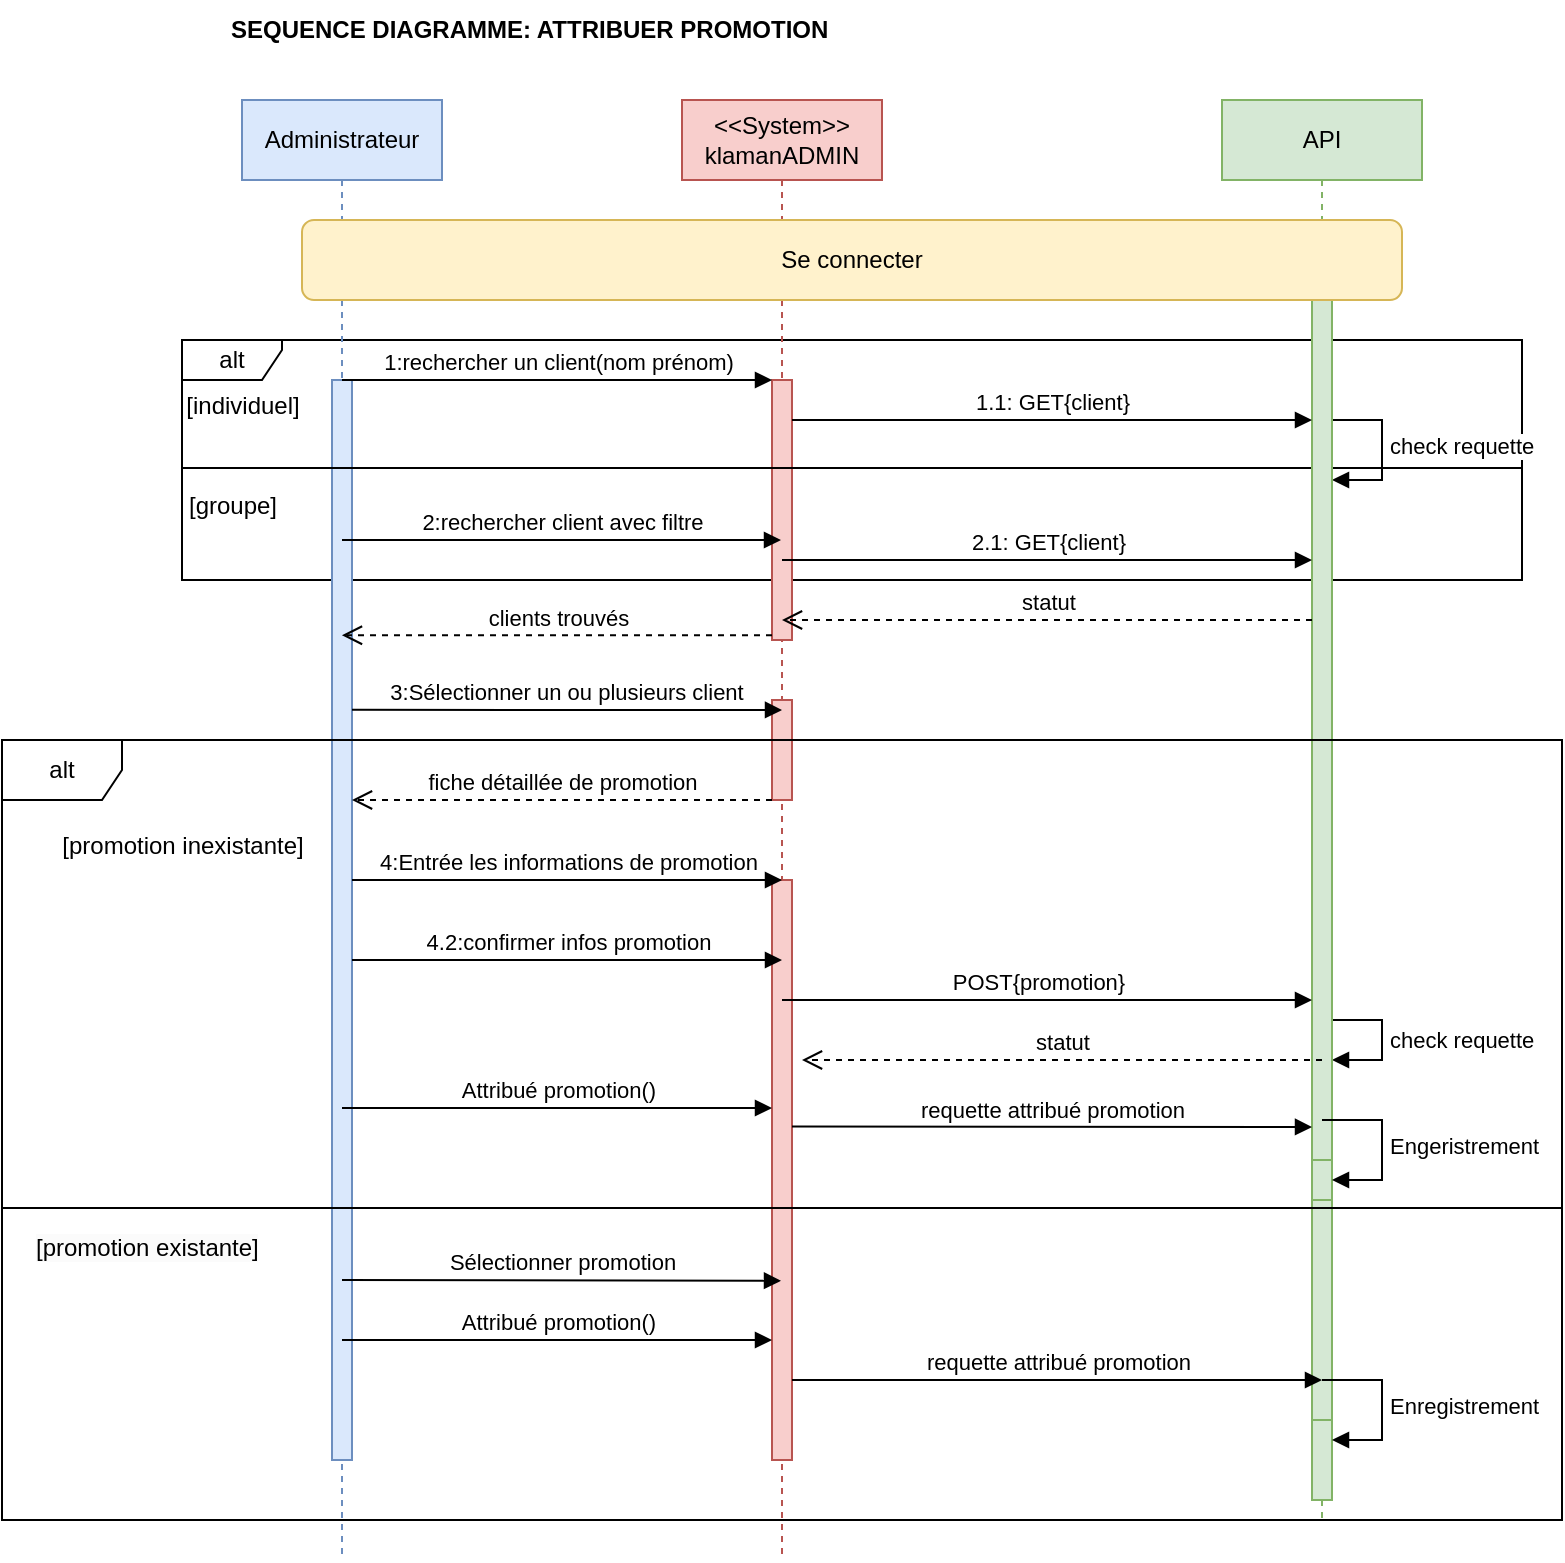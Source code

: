 <mxfile version="21.6.6" type="github" pages="5">
  <diagram name="Attribuer promotion" id="13e1069c-82ec-6db2-03f1-153e76fe0fe0">
    <mxGraphModel dx="1147" dy="658" grid="1" gridSize="10" guides="1" tooltips="1" connect="1" arrows="1" fold="1" page="1" pageScale="1" pageWidth="1100" pageHeight="850" background="none" math="0" shadow="0">
      <root>
        <mxCell id="0" />
        <mxCell id="1" parent="0" />
        <mxCell id="OJA_zdq1xbBgobEPMCIh-49" value="alt" style="shape=umlFrame;whiteSpace=wrap;html=1;pointerEvents=0;width=50;height=20;" parent="1" vertex="1">
          <mxGeometry x="230" y="200" width="670" height="120" as="geometry" />
        </mxCell>
        <mxCell id="OJA_zdq1xbBgobEPMCIh-2" value="Administrateur" style="shape=umlLifeline;perimeter=lifelinePerimeter;whiteSpace=wrap;html=1;container=1;dropTarget=0;collapsible=0;recursiveResize=0;outlineConnect=0;portConstraint=eastwest;newEdgeStyle={&quot;edgeStyle&quot;:&quot;elbowEdgeStyle&quot;,&quot;elbow&quot;:&quot;vertical&quot;,&quot;curved&quot;:0,&quot;rounded&quot;:0};fillColor=#dae8fc;strokeColor=#6c8ebf;" parent="1" vertex="1">
          <mxGeometry x="260" y="80" width="100" height="730" as="geometry" />
        </mxCell>
        <mxCell id="OJA_zdq1xbBgobEPMCIh-16" value="" style="html=1;points=[];perimeter=orthogonalPerimeter;outlineConnect=0;targetShapes=umlLifeline;portConstraint=eastwest;newEdgeStyle={&quot;edgeStyle&quot;:&quot;elbowEdgeStyle&quot;,&quot;elbow&quot;:&quot;vertical&quot;,&quot;curved&quot;:0,&quot;rounded&quot;:0};fillColor=#dae8fc;strokeColor=#6c8ebf;" parent="OJA_zdq1xbBgobEPMCIh-2" vertex="1">
          <mxGeometry x="45" y="140" width="10" height="540" as="geometry" />
        </mxCell>
        <mxCell id="OJA_zdq1xbBgobEPMCIh-3" value="&amp;lt;&amp;lt;System&amp;gt;&amp;gt;&lt;br&gt;klamanADMIN" style="shape=umlLifeline;perimeter=lifelinePerimeter;whiteSpace=wrap;html=1;container=1;dropTarget=0;collapsible=0;recursiveResize=0;outlineConnect=0;portConstraint=eastwest;newEdgeStyle={&quot;edgeStyle&quot;:&quot;elbowEdgeStyle&quot;,&quot;elbow&quot;:&quot;vertical&quot;,&quot;curved&quot;:0,&quot;rounded&quot;:0};fillColor=#f8cecc;strokeColor=#b85450;" parent="1" vertex="1">
          <mxGeometry x="480" y="80" width="100" height="730" as="geometry" />
        </mxCell>
        <mxCell id="OJA_zdq1xbBgobEPMCIh-19" value="" style="html=1;points=[];perimeter=orthogonalPerimeter;outlineConnect=0;targetShapes=umlLifeline;portConstraint=eastwest;newEdgeStyle={&quot;edgeStyle&quot;:&quot;elbowEdgeStyle&quot;,&quot;elbow&quot;:&quot;vertical&quot;,&quot;curved&quot;:0,&quot;rounded&quot;:0};fillColor=#f8cecc;strokeColor=#b85450;" parent="OJA_zdq1xbBgobEPMCIh-3" vertex="1">
          <mxGeometry x="45" y="140" width="10" height="130" as="geometry" />
        </mxCell>
        <mxCell id="OJA_zdq1xbBgobEPMCIh-24" value="" style="html=1;points=[];perimeter=orthogonalPerimeter;outlineConnect=0;targetShapes=umlLifeline;portConstraint=eastwest;newEdgeStyle={&quot;edgeStyle&quot;:&quot;elbowEdgeStyle&quot;,&quot;elbow&quot;:&quot;vertical&quot;,&quot;curved&quot;:0,&quot;rounded&quot;:0};fillColor=#f8cecc;strokeColor=#b85450;" parent="OJA_zdq1xbBgobEPMCIh-3" vertex="1">
          <mxGeometry x="45" y="300" width="10" height="50" as="geometry" />
        </mxCell>
        <mxCell id="OJA_zdq1xbBgobEPMCIh-44" value="" style="html=1;points=[];perimeter=orthogonalPerimeter;outlineConnect=0;targetShapes=umlLifeline;portConstraint=eastwest;newEdgeStyle={&quot;edgeStyle&quot;:&quot;elbowEdgeStyle&quot;,&quot;elbow&quot;:&quot;vertical&quot;,&quot;curved&quot;:0,&quot;rounded&quot;:0};fillColor=#f8cecc;strokeColor=#b85450;" parent="OJA_zdq1xbBgobEPMCIh-3" vertex="1">
          <mxGeometry x="45" y="390" width="10" height="290" as="geometry" />
        </mxCell>
        <mxCell id="OJA_zdq1xbBgobEPMCIh-21" value="clients trouvés" style="html=1;verticalAlign=bottom;endArrow=open;dashed=1;endSize=8;edgeStyle=elbowEdgeStyle;elbow=vertical;curved=0;rounded=0;" parent="1" edge="1">
          <mxGeometry relative="1" as="geometry">
            <mxPoint x="309.974" y="347.62" as="targetPoint" />
            <mxPoint x="525" y="347.62" as="sourcePoint" />
            <Array as="points">
              <mxPoint x="440.03" y="347.62" />
            </Array>
          </mxGeometry>
        </mxCell>
        <mxCell id="OJA_zdq1xbBgobEPMCIh-20" value="1:rechercher un client(nom prénom)" style="html=1;verticalAlign=bottom;endArrow=block;edgeStyle=elbowEdgeStyle;elbow=vertical;curved=0;rounded=0;" parent="1" source="OJA_zdq1xbBgobEPMCIh-2" target="OJA_zdq1xbBgobEPMCIh-19" edge="1">
          <mxGeometry relative="1" as="geometry">
            <mxPoint x="310" y="240.0" as="sourcePoint" />
            <mxPoint x="525" y="240.0" as="targetPoint" />
            <Array as="points">
              <mxPoint x="400" y="220" />
            </Array>
            <mxPoint as="offset" />
          </mxGeometry>
        </mxCell>
        <mxCell id="OJA_zdq1xbBgobEPMCIh-25" value="3:Sélectionner un ou plusieurs client" style="html=1;verticalAlign=bottom;endArrow=block;edgeStyle=elbowEdgeStyle;elbow=vertical;curved=0;rounded=0;" parent="1" edge="1">
          <mxGeometry relative="1" as="geometry">
            <mxPoint x="315" y="384.923" as="sourcePoint" />
            <mxPoint x="530" y="384.998" as="targetPoint" />
          </mxGeometry>
        </mxCell>
        <mxCell id="OJA_zdq1xbBgobEPMCIh-26" value="fiche détaillée de promotion" style="html=1;verticalAlign=bottom;endArrow=open;dashed=1;endSize=8;edgeStyle=elbowEdgeStyle;elbow=vertical;curved=0;rounded=0;" parent="1" target="OJA_zdq1xbBgobEPMCIh-16" edge="1">
          <mxGeometry relative="1" as="geometry">
            <mxPoint x="320" y="430.0" as="targetPoint" />
            <mxPoint x="525" y="430.0" as="sourcePoint" />
            <Array as="points">
              <mxPoint x="475" y="430" />
            </Array>
          </mxGeometry>
        </mxCell>
        <mxCell id="OJA_zdq1xbBgobEPMCIh-29" value="4:Entrée les informations de promotion" style="html=1;verticalAlign=bottom;endArrow=block;edgeStyle=elbowEdgeStyle;elbow=vertical;curved=0;rounded=0;" parent="1" source="OJA_zdq1xbBgobEPMCIh-16" edge="1">
          <mxGeometry relative="1" as="geometry">
            <mxPoint x="320" y="470.0" as="sourcePoint" />
            <mxPoint x="530" y="470.308" as="targetPoint" />
            <Array as="points">
              <mxPoint x="325" y="470" />
            </Array>
          </mxGeometry>
        </mxCell>
        <mxCell id="OJA_zdq1xbBgobEPMCIh-50" value="" style="line;strokeWidth=1;fillColor=none;align=left;verticalAlign=middle;spacingTop=-1;spacingLeft=3;spacingRight=3;rotatable=0;labelPosition=right;points=[];portConstraint=eastwest;strokeColor=inherit;" parent="1" vertex="1">
          <mxGeometry x="230" y="260" width="670" height="8" as="geometry" />
        </mxCell>
        <mxCell id="OJA_zdq1xbBgobEPMCIh-52" value="2:rechercher client avec filtre" style="html=1;verticalAlign=bottom;endArrow=block;edgeStyle=elbowEdgeStyle;elbow=vertical;curved=0;rounded=0;" parent="1" target="OJA_zdq1xbBgobEPMCIh-3" edge="1">
          <mxGeometry x="0.002" width="80" relative="1" as="geometry">
            <mxPoint x="310" y="300" as="sourcePoint" />
            <mxPoint x="390" y="300" as="targetPoint" />
            <mxPoint as="offset" />
          </mxGeometry>
        </mxCell>
        <mxCell id="OJA_zdq1xbBgobEPMCIh-55" value="[individuel]" style="text;html=1;align=center;verticalAlign=middle;resizable=0;points=[];autosize=1;strokeColor=none;fillColor=none;" parent="1" vertex="1">
          <mxGeometry x="220" y="218" width="80" height="30" as="geometry" />
        </mxCell>
        <mxCell id="OJA_zdq1xbBgobEPMCIh-56" value="[groupe]" style="text;html=1;align=center;verticalAlign=middle;resizable=0;points=[];autosize=1;strokeColor=none;fillColor=none;" parent="1" vertex="1">
          <mxGeometry x="220" y="268" width="70" height="30" as="geometry" />
        </mxCell>
        <mxCell id="OJA_zdq1xbBgobEPMCIh-60" value="4.2:confirmer infos promotion" style="html=1;verticalAlign=bottom;endArrow=block;edgeStyle=elbowEdgeStyle;elbow=vertical;curved=0;rounded=0;" parent="1" edge="1">
          <mxGeometry width="80" relative="1" as="geometry">
            <mxPoint x="315" y="510" as="sourcePoint" />
            <mxPoint x="530" y="510" as="targetPoint" />
          </mxGeometry>
        </mxCell>
        <mxCell id="OJA_zdq1xbBgobEPMCIh-65" value="&lt;b&gt;SEQUENCE DIAGRAMME: ATTRIBUER PROMOTION&amp;nbsp;&lt;/b&gt;" style="text;html=1;align=center;verticalAlign=middle;resizable=0;points=[];autosize=1;strokeColor=none;fillColor=none;" parent="1" vertex="1">
          <mxGeometry x="240" y="30" width="330" height="30" as="geometry" />
        </mxCell>
        <mxCell id="OJA_zdq1xbBgobEPMCIh-67" value="API" style="shape=umlLifeline;perimeter=lifelinePerimeter;whiteSpace=wrap;html=1;container=1;dropTarget=0;collapsible=0;recursiveResize=0;outlineConnect=0;portConstraint=eastwest;newEdgeStyle={&quot;edgeStyle&quot;:&quot;elbowEdgeStyle&quot;,&quot;elbow&quot;:&quot;vertical&quot;,&quot;curved&quot;:0,&quot;rounded&quot;:0};fillColor=#d5e8d4;strokeColor=#82b366;" parent="1" vertex="1">
          <mxGeometry x="750" y="80" width="100" height="710" as="geometry" />
        </mxCell>
        <mxCell id="OJA_zdq1xbBgobEPMCIh-69" value="" style="html=1;points=[];perimeter=orthogonalPerimeter;outlineConnect=0;targetShapes=umlLifeline;portConstraint=eastwest;newEdgeStyle={&quot;edgeStyle&quot;:&quot;elbowEdgeStyle&quot;,&quot;elbow&quot;:&quot;vertical&quot;,&quot;curved&quot;:0,&quot;rounded&quot;:0};" parent="OJA_zdq1xbBgobEPMCIh-67" vertex="1">
          <mxGeometry x="45" y="500" width="10" as="geometry" />
        </mxCell>
        <mxCell id="OJA_zdq1xbBgobEPMCIh-71" value="check requette" style="html=1;align=left;spacingLeft=2;endArrow=block;rounded=0;edgeStyle=orthogonalEdgeStyle;curved=0;rounded=0;" parent="OJA_zdq1xbBgobEPMCIh-67" target="OJA_zdq1xbBgobEPMCIh-82" edge="1" source="OJA_zdq1xbBgobEPMCIh-82">
          <mxGeometry relative="1" as="geometry">
            <mxPoint x="50" y="510" as="sourcePoint" />
            <Array as="points">
              <mxPoint x="80" y="460" />
              <mxPoint x="80" y="480" />
            </Array>
          </mxGeometry>
        </mxCell>
        <mxCell id="OJA_zdq1xbBgobEPMCIh-75" value="" style="html=1;points=[];perimeter=orthogonalPerimeter;outlineConnect=0;targetShapes=umlLifeline;portConstraint=eastwest;newEdgeStyle={&quot;edgeStyle&quot;:&quot;elbowEdgeStyle&quot;,&quot;elbow&quot;:&quot;vertical&quot;,&quot;curved&quot;:0,&quot;rounded&quot;:0};" parent="OJA_zdq1xbBgobEPMCIh-67" vertex="1">
          <mxGeometry x="45" y="80" width="10" height="100" as="geometry" />
        </mxCell>
        <mxCell id="OJA_zdq1xbBgobEPMCIh-77" value="" style="html=1;points=[];perimeter=orthogonalPerimeter;outlineConnect=0;targetShapes=umlLifeline;portConstraint=eastwest;newEdgeStyle={&quot;edgeStyle&quot;:&quot;elbowEdgeStyle&quot;,&quot;elbow&quot;:&quot;vertical&quot;,&quot;curved&quot;:0,&quot;rounded&quot;:0};" parent="OJA_zdq1xbBgobEPMCIh-67" vertex="1">
          <mxGeometry x="45" y="180" width="10" height="90" as="geometry" />
        </mxCell>
        <mxCell id="OJA_zdq1xbBgobEPMCIh-78" value="check requette" style="html=1;align=left;spacingLeft=2;endArrow=block;rounded=0;edgeStyle=orthogonalEdgeStyle;curved=0;rounded=0;" parent="OJA_zdq1xbBgobEPMCIh-67" target="OJA_zdq1xbBgobEPMCIh-77" edge="1">
          <mxGeometry relative="1" as="geometry">
            <mxPoint x="50" y="160" as="sourcePoint" />
            <Array as="points">
              <mxPoint x="80" y="190" />
            </Array>
          </mxGeometry>
        </mxCell>
        <mxCell id="OJA_zdq1xbBgobEPMCIh-82" value="" style="html=1;points=[];perimeter=orthogonalPerimeter;outlineConnect=0;targetShapes=umlLifeline;portConstraint=eastwest;newEdgeStyle={&quot;edgeStyle&quot;:&quot;elbowEdgeStyle&quot;,&quot;elbow&quot;:&quot;vertical&quot;,&quot;curved&quot;:0,&quot;rounded&quot;:0};fillColor=#d5e8d4;strokeColor=#82b366;" parent="OJA_zdq1xbBgobEPMCIh-67" vertex="1">
          <mxGeometry x="45" y="80.11" width="10" height="589.89" as="geometry" />
        </mxCell>
        <mxCell id="FqzR9ET5piVgb5JAmNsA-24" value="" style="html=1;points=[];perimeter=orthogonalPerimeter;outlineConnect=0;targetShapes=umlLifeline;portConstraint=eastwest;newEdgeStyle={&quot;edgeStyle&quot;:&quot;elbowEdgeStyle&quot;,&quot;elbow&quot;:&quot;vertical&quot;,&quot;curved&quot;:0,&quot;rounded&quot;:0};fillColor=#d5e8d4;strokeColor=#82b366;" vertex="1" parent="OJA_zdq1xbBgobEPMCIh-67">
          <mxGeometry x="45" y="530" width="10" height="20" as="geometry" />
        </mxCell>
        <mxCell id="FqzR9ET5piVgb5JAmNsA-25" value="Engeristrement" style="html=1;align=left;spacingLeft=2;endArrow=block;rounded=0;edgeStyle=orthogonalEdgeStyle;curved=0;rounded=0;" edge="1" target="FqzR9ET5piVgb5JAmNsA-24" parent="OJA_zdq1xbBgobEPMCIh-67">
          <mxGeometry relative="1" as="geometry">
            <mxPoint x="50" y="510" as="sourcePoint" />
            <Array as="points">
              <mxPoint x="80" y="540" />
            </Array>
          </mxGeometry>
        </mxCell>
        <mxCell id="FqzR9ET5piVgb5JAmNsA-27" value="" style="html=1;points=[];perimeter=orthogonalPerimeter;outlineConnect=0;targetShapes=umlLifeline;portConstraint=eastwest;newEdgeStyle={&quot;edgeStyle&quot;:&quot;elbowEdgeStyle&quot;,&quot;elbow&quot;:&quot;vertical&quot;,&quot;curved&quot;:0,&quot;rounded&quot;:0};fillColor=#d5e8d4;strokeColor=#82b366;" vertex="1" parent="OJA_zdq1xbBgobEPMCIh-67">
          <mxGeometry x="45" y="660" width="10" height="40" as="geometry" />
        </mxCell>
        <mxCell id="FqzR9ET5piVgb5JAmNsA-28" value="Enregistrement" style="html=1;align=left;spacingLeft=2;endArrow=block;rounded=0;edgeStyle=orthogonalEdgeStyle;curved=0;rounded=0;" edge="1" target="FqzR9ET5piVgb5JAmNsA-27" parent="OJA_zdq1xbBgobEPMCIh-67">
          <mxGeometry relative="1" as="geometry">
            <mxPoint x="50" y="640" as="sourcePoint" />
            <Array as="points">
              <mxPoint x="80" y="670" />
            </Array>
          </mxGeometry>
        </mxCell>
        <mxCell id="OJA_zdq1xbBgobEPMCIh-68" value="POST{promotion}" style="html=1;verticalAlign=bottom;endArrow=block;edgeStyle=elbowEdgeStyle;elbow=vertical;curved=0;rounded=0;" parent="1" edge="1">
          <mxGeometry width="80" relative="1" as="geometry">
            <mxPoint x="540" y="530" as="sourcePoint" />
            <mxPoint x="795" y="530" as="targetPoint" />
            <Array as="points">
              <mxPoint x="530" y="530" />
            </Array>
          </mxGeometry>
        </mxCell>
        <mxCell id="OJA_zdq1xbBgobEPMCIh-72" value="statut" style="html=1;verticalAlign=bottom;endArrow=open;dashed=1;endSize=8;edgeStyle=elbowEdgeStyle;elbow=vertical;curved=0;rounded=0;" parent="1" edge="1">
          <mxGeometry relative="1" as="geometry">
            <mxPoint x="800" y="560" as="sourcePoint" />
            <mxPoint x="540" y="560" as="targetPoint" />
          </mxGeometry>
        </mxCell>
        <mxCell id="OJA_zdq1xbBgobEPMCIh-76" value="1.1: GET{client}" style="html=1;verticalAlign=bottom;endArrow=block;edgeStyle=elbowEdgeStyle;elbow=vertical;curved=0;rounded=0;" parent="1" source="OJA_zdq1xbBgobEPMCIh-19" target="OJA_zdq1xbBgobEPMCIh-75" edge="1">
          <mxGeometry width="80" relative="1" as="geometry">
            <mxPoint x="600" y="240" as="sourcePoint" />
            <mxPoint x="680" y="240" as="targetPoint" />
          </mxGeometry>
        </mxCell>
        <mxCell id="OJA_zdq1xbBgobEPMCIh-79" value="2.1: GET{client}" style="html=1;verticalAlign=bottom;endArrow=block;edgeStyle=elbowEdgeStyle;elbow=vertical;curved=0;rounded=0;" parent="1" target="OJA_zdq1xbBgobEPMCIh-77" edge="1">
          <mxGeometry width="80" relative="1" as="geometry">
            <mxPoint x="530" y="310" as="sourcePoint" />
            <mxPoint x="790" y="310" as="targetPoint" />
          </mxGeometry>
        </mxCell>
        <mxCell id="OJA_zdq1xbBgobEPMCIh-80" value="statut" style="html=1;verticalAlign=bottom;endArrow=open;dashed=1;endSize=8;edgeStyle=elbowEdgeStyle;elbow=vertical;curved=0;rounded=0;" parent="1" source="OJA_zdq1xbBgobEPMCIh-77" edge="1">
          <mxGeometry relative="1" as="geometry">
            <mxPoint x="790" y="340" as="sourcePoint" />
            <mxPoint x="530" y="340" as="targetPoint" />
          </mxGeometry>
        </mxCell>
        <mxCell id="OJA_zdq1xbBgobEPMCIh-1" value="Se connecter" style="rounded=1;dashed=0;whiteSpace=wrap;html=1;fillColor=#fff2cc;strokeColor=#d6b656;" parent="1" vertex="1">
          <mxGeometry x="290" y="140" width="550" height="40" as="geometry" />
        </mxCell>
        <mxCell id="88zEexKuWBUcQDUhdU1i-1" value="alt" style="shape=umlFrame;whiteSpace=wrap;html=1;pointerEvents=0;" parent="1" vertex="1">
          <mxGeometry x="140" y="400" width="780" height="390" as="geometry" />
        </mxCell>
        <mxCell id="88zEexKuWBUcQDUhdU1i-3" value="[promotion inexistante]" style="text;html=1;align=center;verticalAlign=middle;resizable=0;points=[];autosize=1;strokeColor=none;fillColor=none;" parent="1" vertex="1">
          <mxGeometry x="160" y="438" width="140" height="30" as="geometry" />
        </mxCell>
        <mxCell id="88zEexKuWBUcQDUhdU1i-4" value="" style="line;strokeWidth=1;fillColor=none;align=left;verticalAlign=middle;spacingTop=-1;spacingLeft=3;spacingRight=3;rotatable=0;labelPosition=right;points=[];portConstraint=eastwest;strokeColor=inherit;" parent="1" vertex="1">
          <mxGeometry x="140" y="630" width="780" height="8" as="geometry" />
        </mxCell>
        <mxCell id="88zEexKuWBUcQDUhdU1i-5" value="&lt;span style=&quot;color: rgb(0, 0, 0); font-family: Helvetica; font-size: 12px; font-style: normal; font-variant-ligatures: normal; font-variant-caps: normal; font-weight: 400; letter-spacing: normal; orphans: 2; text-align: center; text-indent: 0px; text-transform: none; widows: 2; word-spacing: 0px; -webkit-text-stroke-width: 0px; background-color: rgb(251, 251, 251); text-decoration-thickness: initial; text-decoration-style: initial; text-decoration-color: initial; float: none; display: inline !important;&quot;&gt;[promotion existante]&lt;/span&gt;" style="text;whiteSpace=wrap;html=1;" parent="1" vertex="1">
          <mxGeometry x="155" y="640" width="150" height="40" as="geometry" />
        </mxCell>
        <mxCell id="88zEexKuWBUcQDUhdU1i-6" value="Sélectionner promotion" style="html=1;verticalAlign=bottom;endArrow=block;edgeStyle=elbowEdgeStyle;elbow=vertical;curved=0;rounded=0;exitX=1;exitY=0.75;exitDx=0;exitDy=0;" parent="1" edge="1">
          <mxGeometry width="80" relative="1" as="geometry">
            <mxPoint x="310" y="670" as="sourcePoint" />
            <mxPoint x="529.5" y="670.38" as="targetPoint" />
            <Array as="points">
              <mxPoint x="500" y="670.38" />
              <mxPoint x="250" y="680.38" />
            </Array>
          </mxGeometry>
        </mxCell>
        <mxCell id="FqzR9ET5piVgb5JAmNsA-1" value="Attribué promotion()" style="html=1;verticalAlign=bottom;endArrow=block;edgeStyle=elbowEdgeStyle;elbow=vertical;curved=0;rounded=0;" edge="1" parent="1">
          <mxGeometry x="0.005" width="80" relative="1" as="geometry">
            <mxPoint x="310" y="584" as="sourcePoint" />
            <mxPoint x="525" y="584" as="targetPoint" />
            <mxPoint as="offset" />
          </mxGeometry>
        </mxCell>
        <mxCell id="FqzR9ET5piVgb5JAmNsA-2" value="Attribué promotion()" style="html=1;verticalAlign=bottom;endArrow=block;edgeStyle=elbowEdgeStyle;elbow=vertical;curved=0;rounded=0;" edge="1" parent="1">
          <mxGeometry x="0.005" width="80" relative="1" as="geometry">
            <mxPoint x="310" y="700" as="sourcePoint" />
            <mxPoint x="525" y="700" as="targetPoint" />
            <mxPoint as="offset" />
          </mxGeometry>
        </mxCell>
        <mxCell id="FqzR9ET5piVgb5JAmNsA-23" value="requette attribué promotion" style="html=1;verticalAlign=bottom;endArrow=block;edgeStyle=elbowEdgeStyle;elbow=vertical;curved=0;rounded=0;" edge="1" parent="1">
          <mxGeometry width="80" relative="1" as="geometry">
            <mxPoint x="535" y="593.273" as="sourcePoint" />
            <mxPoint x="795" y="593.273" as="targetPoint" />
          </mxGeometry>
        </mxCell>
        <mxCell id="FqzR9ET5piVgb5JAmNsA-26" value="requette attribué promotion" style="html=1;verticalAlign=bottom;endArrow=block;edgeStyle=elbowEdgeStyle;elbow=vertical;curved=0;rounded=0;" edge="1" parent="1" source="OJA_zdq1xbBgobEPMCIh-44">
          <mxGeometry width="80" relative="1" as="geometry">
            <mxPoint x="540" y="720.003" as="sourcePoint" />
            <mxPoint x="800" y="720.003" as="targetPoint" />
          </mxGeometry>
        </mxCell>
      </root>
    </mxGraphModel>
  </diagram>
  <diagram id="DozRG_WAqJ0yDmVEw0vF" name="Se connecter">
    <mxGraphModel dx="2739" dy="2265" grid="1" gridSize="10" guides="1" tooltips="1" connect="1" arrows="1" fold="1" page="1" pageScale="1" pageWidth="827" pageHeight="1169" math="0" shadow="0">
      <root>
        <mxCell id="0" />
        <mxCell id="1" parent="0" />
        <mxCell id="T7rpiNIgTqlzOvZvXQrH-23" value="&lt;b style=&quot;border-color: var(--border-color); color: rgb(0, 0, 0);&quot;&gt;SEQUENCE DIAGRAMME: SE CONNECTER&amp;nbsp;&lt;/b&gt;" style="text;html=1;align=center;verticalAlign=middle;resizable=0;points=[];autosize=1;strokeColor=none;fillColor=none;fontColor=#FFFFFF;" vertex="1" parent="1">
          <mxGeometry x="-350" y="-860" width="280" height="30" as="geometry" />
        </mxCell>
        <mxCell id="T7rpiNIgTqlzOvZvXQrH-24" value="Administrateur" style="shape=umlLifeline;perimeter=lifelinePerimeter;whiteSpace=wrap;html=1;container=1;dropTarget=0;collapsible=0;recursiveResize=0;outlineConnect=0;portConstraint=eastwest;newEdgeStyle={&quot;edgeStyle&quot;:&quot;elbowEdgeStyle&quot;,&quot;elbow&quot;:&quot;vertical&quot;,&quot;curved&quot;:0,&quot;rounded&quot;:0};fillColor=#dae8fc;strokeColor=#6c8ebf;" vertex="1" parent="1">
          <mxGeometry x="-340" y="-830" width="100" height="370" as="geometry" />
        </mxCell>
        <mxCell id="T7rpiNIgTqlzOvZvXQrH-25" value="" style="html=1;points=[];perimeter=orthogonalPerimeter;outlineConnect=0;targetShapes=umlLifeline;portConstraint=eastwest;newEdgeStyle={&quot;edgeStyle&quot;:&quot;elbowEdgeStyle&quot;,&quot;elbow&quot;:&quot;vertical&quot;,&quot;curved&quot;:0,&quot;rounded&quot;:0};fillColor=#dae8fc;strokeColor=#6c8ebf;" vertex="1" parent="T7rpiNIgTqlzOvZvXQrH-24">
          <mxGeometry x="45" y="80" width="10" height="90" as="geometry" />
        </mxCell>
        <mxCell id="T7rpiNIgTqlzOvZvXQrH-26" value="&amp;lt;&amp;lt;System&amp;gt;&amp;gt;&lt;br style=&quot;border-color: var(--border-color);&quot;&gt;PageConnexion" style="shape=umlLifeline;perimeter=lifelinePerimeter;whiteSpace=wrap;html=1;container=1;dropTarget=0;collapsible=0;recursiveResize=0;outlineConnect=0;portConstraint=eastwest;newEdgeStyle={&quot;edgeStyle&quot;:&quot;elbowEdgeStyle&quot;,&quot;elbow&quot;:&quot;vertical&quot;,&quot;curved&quot;:0,&quot;rounded&quot;:0};fillColor=#f8cecc;strokeColor=#b85450;" vertex="1" parent="1">
          <mxGeometry x="-75" y="-830" width="100" height="520" as="geometry" />
        </mxCell>
        <mxCell id="T7rpiNIgTqlzOvZvXQrH-27" value="" style="html=1;points=[];perimeter=orthogonalPerimeter;outlineConnect=0;targetShapes=umlLifeline;portConstraint=eastwest;newEdgeStyle={&quot;edgeStyle&quot;:&quot;elbowEdgeStyle&quot;,&quot;elbow&quot;:&quot;vertical&quot;,&quot;curved&quot;:0,&quot;rounded&quot;:0};fillColor=#f8cecc;strokeColor=#b85450;" vertex="1" parent="T7rpiNIgTqlzOvZvXQrH-26">
          <mxGeometry x="45" y="80" width="10" height="340" as="geometry" />
        </mxCell>
        <mxCell id="T7rpiNIgTqlzOvZvXQrH-28" value="" style="html=1;points=[];perimeter=orthogonalPerimeter;outlineConnect=0;targetShapes=umlLifeline;portConstraint=eastwest;newEdgeStyle={&quot;edgeStyle&quot;:&quot;elbowEdgeStyle&quot;,&quot;elbow&quot;:&quot;vertical&quot;,&quot;curved&quot;:0,&quot;rounded&quot;:0};fillColor=#f8cecc;strokeColor=#b85450;" vertex="1" parent="T7rpiNIgTqlzOvZvXQrH-26">
          <mxGeometry x="45" y="100" width="10" height="60" as="geometry" />
        </mxCell>
        <mxCell id="T7rpiNIgTqlzOvZvXQrH-29" value="check information" style="html=1;align=left;spacingLeft=2;endArrow=block;rounded=0;edgeStyle=orthogonalEdgeStyle;curved=0;rounded=0;" edge="1" parent="T7rpiNIgTqlzOvZvXQrH-26" target="T7rpiNIgTqlzOvZvXQrH-28">
          <mxGeometry relative="1" as="geometry">
            <mxPoint x="50" y="80" as="sourcePoint" />
            <Array as="points">
              <mxPoint x="80" y="110" />
            </Array>
          </mxGeometry>
        </mxCell>
        <mxCell id="T7rpiNIgTqlzOvZvXQrH-30" value="" style="html=1;points=[];perimeter=orthogonalPerimeter;outlineConnect=0;targetShapes=umlLifeline;portConstraint=eastwest;newEdgeStyle={&quot;edgeStyle&quot;:&quot;elbowEdgeStyle&quot;,&quot;elbow&quot;:&quot;vertical&quot;,&quot;curved&quot;:0,&quot;rounded&quot;:0};fillColor=#f8cecc;strokeColor=#b85450;" vertex="1" parent="T7rpiNIgTqlzOvZvXQrH-26">
          <mxGeometry x="45" y="250" width="10" height="40" as="geometry" />
        </mxCell>
        <mxCell id="T7rpiNIgTqlzOvZvXQrH-31" value="check statut" style="html=1;align=left;spacingLeft=2;endArrow=block;rounded=0;edgeStyle=orthogonalEdgeStyle;curved=0;rounded=0;" edge="1" parent="T7rpiNIgTqlzOvZvXQrH-26" target="T7rpiNIgTqlzOvZvXQrH-30">
          <mxGeometry relative="1" as="geometry">
            <mxPoint x="55" y="250" as="sourcePoint" />
            <Array as="points">
              <mxPoint x="80" y="250" />
            </Array>
          </mxGeometry>
        </mxCell>
        <mxCell id="T7rpiNIgTqlzOvZvXQrH-32" value="Se connecter(login, password)" style="html=1;verticalAlign=bottom;endArrow=block;edgeStyle=elbowEdgeStyle;elbow=vertical;curved=0;rounded=0;" edge="1" parent="1" target="T7rpiNIgTqlzOvZvXQrH-26">
          <mxGeometry width="80" relative="1" as="geometry">
            <mxPoint x="-290" y="-730" as="sourcePoint" />
            <mxPoint x="-210" y="-730" as="targetPoint" />
          </mxGeometry>
        </mxCell>
        <mxCell id="T7rpiNIgTqlzOvZvXQrH-33" value="loop" style="shape=umlFrame;whiteSpace=wrap;html=1;pointerEvents=0;" vertex="1" parent="1">
          <mxGeometry x="-400" y="-760" width="510" height="80" as="geometry" />
        </mxCell>
        <mxCell id="T7rpiNIgTqlzOvZvXQrH-34" value="[Saisie invalid]" style="text;html=1;align=center;verticalAlign=middle;resizable=0;points=[];autosize=1;strokeColor=none;fillColor=none;" vertex="1" parent="1">
          <mxGeometry x="-400" y="-730" width="100" height="30" as="geometry" />
        </mxCell>
        <mxCell id="T7rpiNIgTqlzOvZvXQrH-35" value="API" style="shape=umlLifeline;perimeter=lifelinePerimeter;whiteSpace=wrap;html=1;container=1;dropTarget=0;collapsible=0;recursiveResize=0;outlineConnect=0;portConstraint=eastwest;newEdgeStyle={&quot;edgeStyle&quot;:&quot;elbowEdgeStyle&quot;,&quot;elbow&quot;:&quot;vertical&quot;,&quot;curved&quot;:0,&quot;rounded&quot;:0};fillColor=#d5e8d4;strokeColor=#82b366;" vertex="1" parent="1">
          <mxGeometry x="150" y="-830" width="100" height="440" as="geometry" />
        </mxCell>
        <mxCell id="T7rpiNIgTqlzOvZvXQrH-36" value="" style="html=1;points=[];perimeter=orthogonalPerimeter;outlineConnect=0;targetShapes=umlLifeline;portConstraint=eastwest;newEdgeStyle={&quot;edgeStyle&quot;:&quot;elbowEdgeStyle&quot;,&quot;elbow&quot;:&quot;vertical&quot;,&quot;curved&quot;:0,&quot;rounded&quot;:0};fillColor=#d5e8d4;strokeColor=#82b366;" vertex="1" parent="T7rpiNIgTqlzOvZvXQrH-35">
          <mxGeometry x="45" y="155" width="10" height="55" as="geometry" />
        </mxCell>
        <mxCell id="T7rpiNIgTqlzOvZvXQrH-37" value="POST{Login, password}" style="html=1;verticalAlign=bottom;endArrow=block;edgeStyle=elbowEdgeStyle;elbow=horizontal;curved=0;rounded=0;" edge="1" parent="1">
          <mxGeometry x="0.002" width="80" relative="1" as="geometry">
            <mxPoint x="-20" y="-651" as="sourcePoint" />
            <mxPoint x="199.5" y="-651" as="targetPoint" />
            <mxPoint as="offset" />
          </mxGeometry>
        </mxCell>
        <mxCell id="T7rpiNIgTqlzOvZvXQrH-38" value="Statut et token" style="html=1;verticalAlign=bottom;endArrow=open;dashed=1;endSize=8;edgeStyle=elbowEdgeStyle;elbow=vertical;curved=0;rounded=0;" edge="1" parent="1">
          <mxGeometry relative="1" as="geometry">
            <mxPoint x="195" y="-601" as="sourcePoint" />
            <mxPoint x="-20" y="-601" as="targetPoint" />
          </mxGeometry>
        </mxCell>
        <mxCell id="T7rpiNIgTqlzOvZvXQrH-39" value="loop" style="shape=umlFrame;whiteSpace=wrap;html=1;pointerEvents=0;" vertex="1" parent="1">
          <mxGeometry x="-530" y="-780" width="760" height="250" as="geometry" />
        </mxCell>
        <mxCell id="T7rpiNIgTqlzOvZvXQrH-40" value="[Statut 401...error]" style="text;html=1;align=center;verticalAlign=middle;resizable=0;points=[];autosize=1;strokeColor=none;fillColor=none;" vertex="1" parent="1">
          <mxGeometry x="-530" y="-742" width="120" height="30" as="geometry" />
        </mxCell>
        <mxCell id="T7rpiNIgTqlzOvZvXQrH-41" value="&amp;lt;&amp;lt;System&amp;gt;&amp;gt;&lt;br style=&quot;border-color: var(--border-color);&quot;&gt;klamanADMIN" style="shape=umlLifeline;perimeter=lifelinePerimeter;whiteSpace=wrap;html=1;container=1;dropTarget=0;collapsible=0;recursiveResize=0;outlineConnect=0;portConstraint=eastwest;newEdgeStyle={&quot;edgeStyle&quot;:&quot;elbowEdgeStyle&quot;,&quot;elbow&quot;:&quot;vertical&quot;,&quot;curved&quot;:0,&quot;rounded&quot;:0};fillColor=#f8cecc;strokeColor=#b85450;" vertex="1" parent="1">
          <mxGeometry x="360" y="-830" width="100" height="460" as="geometry" />
        </mxCell>
        <mxCell id="T7rpiNIgTqlzOvZvXQrH-42" value="" style="html=1;points=[];perimeter=orthogonalPerimeter;outlineConnect=0;targetShapes=umlLifeline;portConstraint=eastwest;newEdgeStyle={&quot;edgeStyle&quot;:&quot;elbowEdgeStyle&quot;,&quot;elbow&quot;:&quot;vertical&quot;,&quot;curved&quot;:0,&quot;rounded&quot;:0};fillColor=#f8cecc;strokeColor=#b85450;" vertex="1" parent="T7rpiNIgTqlzOvZvXQrH-41">
          <mxGeometry x="45" y="310" width="10" height="40" as="geometry" />
        </mxCell>
        <mxCell id="T7rpiNIgTqlzOvZvXQrH-43" value="ouvrir page()" style="html=1;verticalAlign=bottom;endArrow=block;edgeStyle=elbowEdgeStyle;elbow=horizontal;curved=0;rounded=0;" edge="1" parent="1">
          <mxGeometry x="0.001" width="80" relative="1" as="geometry">
            <mxPoint x="-20" y="-500" as="sourcePoint" />
            <mxPoint x="409.5" y="-500" as="targetPoint" />
            <mxPoint as="offset" />
          </mxGeometry>
        </mxCell>
        <mxCell id="T7rpiNIgTqlzOvZvXQrH-44" value="dispatch" style="html=1;verticalAlign=bottom;endArrow=block;edgeStyle=elbowEdgeStyle;elbow=vertical;curved=0;rounded=0;" edge="1" parent="1">
          <mxGeometry width="80" relative="1" as="geometry">
            <mxPoint x="-20" y="-730" as="sourcePoint" />
            <mxPoint x="60" y="-730" as="targetPoint" />
          </mxGeometry>
        </mxCell>
      </root>
    </mxGraphModel>
  </diagram>
  <diagram id="IPuwvP1WksExR3447McK" name="Désactiver compte client">
    <mxGraphModel dx="1222" dy="1174" grid="1" gridSize="10" guides="1" tooltips="1" connect="1" arrows="1" fold="1" page="1" pageScale="1" pageWidth="827" pageHeight="1169" math="0" shadow="0">
      <root>
        <mxCell id="0" />
        <mxCell id="1" parent="0" />
        <mxCell id="EOfW80AlM7-3shE1m-lc-1" value="&lt;b style=&quot;border-color: var(--border-color);&quot;&gt;SEQUENCE DIAGRAMME: DESACTIVER COMPTE CLIENT&amp;nbsp;&lt;/b&gt;" style="text;html=1;align=center;verticalAlign=middle;resizable=0;points=[];autosize=1;strokeColor=none;fillColor=none;" vertex="1" parent="1">
          <mxGeometry x="860" y="40" width="360" height="30" as="geometry" />
        </mxCell>
        <mxCell id="EOfW80AlM7-3shE1m-lc-2" value="Administrateur" style="shape=umlLifeline;perimeter=lifelinePerimeter;whiteSpace=wrap;html=1;container=1;dropTarget=0;collapsible=0;recursiveResize=0;outlineConnect=0;portConstraint=eastwest;newEdgeStyle={&quot;edgeStyle&quot;:&quot;elbowEdgeStyle&quot;,&quot;elbow&quot;:&quot;vertical&quot;,&quot;curved&quot;:0,&quot;rounded&quot;:0};fillColor=#dae8fc;strokeColor=#6c8ebf;" vertex="1" parent="1">
          <mxGeometry x="875" y="90" width="100" height="380" as="geometry" />
        </mxCell>
        <mxCell id="EOfW80AlM7-3shE1m-lc-3" value="" style="html=1;points=[];perimeter=orthogonalPerimeter;outlineConnect=0;targetShapes=umlLifeline;portConstraint=eastwest;newEdgeStyle={&quot;edgeStyle&quot;:&quot;elbowEdgeStyle&quot;,&quot;elbow&quot;:&quot;vertical&quot;,&quot;curved&quot;:0,&quot;rounded&quot;:0};fillColor=#dae8fc;strokeColor=#6c8ebf;" vertex="1" parent="EOfW80AlM7-3shE1m-lc-2">
          <mxGeometry x="45" y="163" width="10" height="127" as="geometry" />
        </mxCell>
        <mxCell id="EOfW80AlM7-3shE1m-lc-4" value="&amp;lt;&amp;lt;System&amp;gt;&amp;gt;&lt;br style=&quot;border-color: var(--border-color);&quot;&gt;klamanADMIN" style="shape=umlLifeline;perimeter=lifelinePerimeter;whiteSpace=wrap;html=1;container=1;dropTarget=0;collapsible=0;recursiveResize=0;outlineConnect=0;portConstraint=eastwest;newEdgeStyle={&quot;edgeStyle&quot;:&quot;elbowEdgeStyle&quot;,&quot;elbow&quot;:&quot;vertical&quot;,&quot;curved&quot;:0,&quot;rounded&quot;:0};fillColor=#f8cecc;strokeColor=#b85450;" vertex="1" parent="1">
          <mxGeometry x="1135" y="90" width="120" height="380" as="geometry" />
        </mxCell>
        <mxCell id="EOfW80AlM7-3shE1m-lc-5" value="" style="html=1;points=[];perimeter=orthogonalPerimeter;outlineConnect=0;targetShapes=umlLifeline;portConstraint=eastwest;newEdgeStyle={&quot;edgeStyle&quot;:&quot;elbowEdgeStyle&quot;,&quot;elbow&quot;:&quot;vertical&quot;,&quot;curved&quot;:0,&quot;rounded&quot;:0};fillColor=#f8cecc;strokeColor=#b85450;" vertex="1" parent="EOfW80AlM7-3shE1m-lc-4">
          <mxGeometry x="55" y="163" width="10" height="127" as="geometry" />
        </mxCell>
        <mxCell id="EOfW80AlM7-3shE1m-lc-6" value="API" style="shape=umlLifeline;perimeter=lifelinePerimeter;whiteSpace=wrap;html=1;container=1;dropTarget=0;collapsible=0;recursiveResize=0;outlineConnect=0;portConstraint=eastwest;newEdgeStyle={&quot;edgeStyle&quot;:&quot;elbowEdgeStyle&quot;,&quot;elbow&quot;:&quot;vertical&quot;,&quot;curved&quot;:0,&quot;rounded&quot;:0};fillColor=#d5e8d4;strokeColor=#82b366;" vertex="1" parent="1">
          <mxGeometry x="1315" y="90" width="100" height="380" as="geometry" />
        </mxCell>
        <mxCell id="EOfW80AlM7-3shE1m-lc-7" value="" style="html=1;points=[];perimeter=orthogonalPerimeter;outlineConnect=0;targetShapes=umlLifeline;portConstraint=eastwest;newEdgeStyle={&quot;edgeStyle&quot;:&quot;elbowEdgeStyle&quot;,&quot;elbow&quot;:&quot;vertical&quot;,&quot;curved&quot;:0,&quot;rounded&quot;:0};fillColor=#d5e8d4;strokeColor=#82b366;" vertex="1" parent="EOfW80AlM7-3shE1m-lc-6">
          <mxGeometry x="45" y="161" width="10" height="119" as="geometry" />
        </mxCell>
        <mxCell id="EOfW80AlM7-3shE1m-lc-8" value="" style="html=1;points=[];perimeter=orthogonalPerimeter;outlineConnect=0;targetShapes=umlLifeline;portConstraint=eastwest;newEdgeStyle={&quot;edgeStyle&quot;:&quot;elbowEdgeStyle&quot;,&quot;elbow&quot;:&quot;vertical&quot;,&quot;curved&quot;:0,&quot;rounded&quot;:0};" vertex="1" parent="EOfW80AlM7-3shE1m-lc-6">
          <mxGeometry x="45" y="211" width="10" height="40" as="geometry" />
        </mxCell>
        <mxCell id="EOfW80AlM7-3shE1m-lc-9" value="check requette" style="html=1;align=left;spacingLeft=2;endArrow=block;rounded=0;edgeStyle=orthogonalEdgeStyle;curved=0;rounded=0;" edge="1" parent="EOfW80AlM7-3shE1m-lc-6" source="EOfW80AlM7-3shE1m-lc-10" target="EOfW80AlM7-3shE1m-lc-8">
          <mxGeometry relative="1" as="geometry">
            <mxPoint x="50" y="191" as="sourcePoint" />
            <Array as="points">
              <mxPoint x="80" y="221" />
            </Array>
          </mxGeometry>
        </mxCell>
        <mxCell id="EOfW80AlM7-3shE1m-lc-10" value="" style="html=1;points=[];perimeter=orthogonalPerimeter;outlineConnect=0;targetShapes=umlLifeline;portConstraint=eastwest;newEdgeStyle={&quot;edgeStyle&quot;:&quot;elbowEdgeStyle&quot;,&quot;elbow&quot;:&quot;vertical&quot;,&quot;curved&quot;:0,&quot;rounded&quot;:0};fillColor=#d5e8d4;strokeColor=#82b366;" vertex="1" parent="EOfW80AlM7-3shE1m-lc-6">
          <mxGeometry x="45" y="180" width="10" height="80" as="geometry" />
        </mxCell>
        <mxCell id="EOfW80AlM7-3shE1m-lc-11" value="Ref: Rechercher client" style="rounded=1;dashed=0;whiteSpace=wrap;html=1;fillColor=#fff2cc;strokeColor=#d6b656;" vertex="1" parent="1">
          <mxGeometry x="905" y="200" width="520" height="40" as="geometry" />
        </mxCell>
        <mxCell id="EOfW80AlM7-3shE1m-lc-12" value="Se connecter" style="rounded=1;dashed=0;whiteSpace=wrap;html=1;fillColor=#fff2cc;strokeColor=#d6b656;" vertex="1" parent="1">
          <mxGeometry x="905" y="150" width="520" height="40" as="geometry" />
        </mxCell>
        <mxCell id="EOfW80AlM7-3shE1m-lc-13" value="désactiver client()" style="html=1;verticalAlign=bottom;endArrow=block;edgeStyle=elbowEdgeStyle;elbow=vertical;curved=0;rounded=0;strokeColor=#23445D;" edge="1" parent="1">
          <mxGeometry width="80" relative="1" as="geometry">
            <mxPoint x="930" y="262.385" as="sourcePoint" />
            <mxPoint x="1194.5" y="262.385" as="targetPoint" />
          </mxGeometry>
        </mxCell>
        <mxCell id="EOfW80AlM7-3shE1m-lc-14" value="PUT{client}" style="html=1;verticalAlign=bottom;endArrow=block;edgeStyle=elbowEdgeStyle;elbow=vertical;curved=0;rounded=0;strokeColor=#23445D;" edge="1" parent="1">
          <mxGeometry width="80" relative="1" as="geometry">
            <mxPoint x="1200" y="279.385" as="sourcePoint" />
            <mxPoint x="1360" y="279.385" as="targetPoint" />
          </mxGeometry>
        </mxCell>
        <mxCell id="EOfW80AlM7-3shE1m-lc-15" value="return" style="html=1;verticalAlign=bottom;endArrow=open;dashed=1;endSize=8;edgeStyle=elbowEdgeStyle;elbow=vertical;curved=0;rounded=0;strokeColor=#23445D;" edge="1" parent="1" source="EOfW80AlM7-3shE1m-lc-7" target="EOfW80AlM7-3shE1m-lc-5">
          <mxGeometry relative="1" as="geometry">
            <mxPoint x="1325" y="340" as="sourcePoint" />
            <mxPoint x="1245" y="340" as="targetPoint" />
            <Array as="points">
              <mxPoint x="1295" y="340" />
            </Array>
          </mxGeometry>
        </mxCell>
      </root>
    </mxGraphModel>
  </diagram>
  <diagram id="xEWgfg56SZTAingALRRp" name="Réinitialiser Mot de passe">
    <mxGraphModel dx="2420" dy="913" grid="1" gridSize="10" guides="1" tooltips="1" connect="1" arrows="1" fold="1" page="1" pageScale="1" pageWidth="827" pageHeight="1169" math="0" shadow="0">
      <root>
        <mxCell id="0" />
        <mxCell id="1" parent="0" />
        <mxCell id="BX1nlt2ORVDnSShKd8_V-1" value="&lt;b style=&quot;border-color: var(--border-color);&quot;&gt;SEQUENCE DIAGRAMME: Réinitialiser Mot de passe&lt;/b&gt;" style="text;html=1;align=center;verticalAlign=middle;resizable=0;points=[];autosize=1;strokeColor=none;fillColor=none;" vertex="1" parent="1">
          <mxGeometry x="-700" y="40" width="320" height="30" as="geometry" />
        </mxCell>
        <mxCell id="S4MW3NRbMCeLY91y9Uac-1" value="Administrateur" style="shape=umlLifeline;perimeter=lifelinePerimeter;whiteSpace=wrap;html=1;container=1;dropTarget=0;collapsible=0;recursiveResize=0;outlineConnect=0;portConstraint=eastwest;newEdgeStyle={&quot;edgeStyle&quot;:&quot;elbowEdgeStyle&quot;,&quot;elbow&quot;:&quot;vertical&quot;,&quot;curved&quot;:0,&quot;rounded&quot;:0};fillColor=#dae8fc;strokeColor=#6c8ebf;" vertex="1" parent="1">
          <mxGeometry x="-490" y="132" width="100" height="930" as="geometry" />
        </mxCell>
        <mxCell id="S4MW3NRbMCeLY91y9Uac-2" value="" style="html=1;points=[];perimeter=orthogonalPerimeter;outlineConnect=0;targetShapes=umlLifeline;portConstraint=eastwest;newEdgeStyle={&quot;edgeStyle&quot;:&quot;elbowEdgeStyle&quot;,&quot;elbow&quot;:&quot;vertical&quot;,&quot;curved&quot;:0,&quot;rounded&quot;:0};fillColor=#dae8fc;strokeColor=#6c8ebf;" vertex="1" parent="S4MW3NRbMCeLY91y9Uac-1">
          <mxGeometry x="45" y="98" width="10" height="792" as="geometry" />
        </mxCell>
        <mxCell id="S4MW3NRbMCeLY91y9Uac-3" value="&amp;lt;&amp;lt;System&amp;gt;&amp;gt;&lt;br style=&quot;border-color: var(--border-color);&quot;&gt;PageConnexion" style="shape=umlLifeline;perimeter=lifelinePerimeter;whiteSpace=wrap;html=1;container=1;dropTarget=0;collapsible=0;recursiveResize=0;outlineConnect=0;portConstraint=eastwest;newEdgeStyle={&quot;edgeStyle&quot;:&quot;elbowEdgeStyle&quot;,&quot;elbow&quot;:&quot;vertical&quot;,&quot;curved&quot;:0,&quot;rounded&quot;:0};fillColor=#f8cecc;strokeColor=#b85450;" vertex="1" parent="1">
          <mxGeometry x="-225" y="132" width="100" height="820" as="geometry" />
        </mxCell>
        <mxCell id="S4MW3NRbMCeLY91y9Uac-4" value="" style="html=1;points=[];perimeter=orthogonalPerimeter;outlineConnect=0;targetShapes=umlLifeline;portConstraint=eastwest;newEdgeStyle={&quot;edgeStyle&quot;:&quot;elbowEdgeStyle&quot;,&quot;elbow&quot;:&quot;vertical&quot;,&quot;curved&quot;:0,&quot;rounded&quot;:0};fillColor=#f8cecc;strokeColor=#b85450;" vertex="1" parent="S4MW3NRbMCeLY91y9Uac-3">
          <mxGeometry x="45" y="80" width="10" height="310" as="geometry" />
        </mxCell>
        <mxCell id="S4MW3NRbMCeLY91y9Uac-24" value="" style="html=1;points=[];perimeter=orthogonalPerimeter;outlineConnect=0;targetShapes=umlLifeline;portConstraint=eastwest;newEdgeStyle={&quot;edgeStyle&quot;:&quot;elbowEdgeStyle&quot;,&quot;elbow&quot;:&quot;vertical&quot;,&quot;curved&quot;:0,&quot;rounded&quot;:0};fillColor=#f8cecc;strokeColor=#b85450;" vertex="1" parent="S4MW3NRbMCeLY91y9Uac-3">
          <mxGeometry x="45" y="172.5" width="10" height="40" as="geometry" />
        </mxCell>
        <mxCell id="S4MW3NRbMCeLY91y9Uac-25" value="verifier saisie" style="html=1;align=left;spacingLeft=2;endArrow=block;rounded=0;edgeStyle=orthogonalEdgeStyle;curved=0;rounded=0;fillColor=#f8cecc;strokeColor=#000000;" edge="1" target="S4MW3NRbMCeLY91y9Uac-24" parent="S4MW3NRbMCeLY91y9Uac-3">
          <mxGeometry relative="1" as="geometry">
            <mxPoint x="50" y="152.5" as="sourcePoint" />
            <Array as="points">
              <mxPoint x="80" y="182.5" />
            </Array>
          </mxGeometry>
        </mxCell>
        <mxCell id="S4MW3NRbMCeLY91y9Uac-83" value="" style="html=1;points=[];perimeter=orthogonalPerimeter;outlineConnect=0;targetShapes=umlLifeline;portConstraint=eastwest;newEdgeStyle={&quot;edgeStyle&quot;:&quot;elbowEdgeStyle&quot;,&quot;elbow&quot;:&quot;vertical&quot;,&quot;curved&quot;:0,&quot;rounded&quot;:0};fillColor=#f8cecc;strokeColor=#b85450;" vertex="1" parent="S4MW3NRbMCeLY91y9Uac-3">
          <mxGeometry x="45" y="543" width="10" height="47" as="geometry" />
        </mxCell>
        <mxCell id="S4MW3NRbMCeLY91y9Uac-9" value="Réinitialiser()" style="html=1;verticalAlign=bottom;endArrow=block;edgeStyle=elbowEdgeStyle;elbow=vertical;curved=0;rounded=0;" edge="1" parent="1" target="S4MW3NRbMCeLY91y9Uac-3">
          <mxGeometry width="80" relative="1" as="geometry">
            <mxPoint x="-440" y="232" as="sourcePoint" />
            <mxPoint x="-360" y="232" as="targetPoint" />
          </mxGeometry>
        </mxCell>
        <mxCell id="S4MW3NRbMCeLY91y9Uac-12" value="API" style="shape=umlLifeline;perimeter=lifelinePerimeter;whiteSpace=wrap;html=1;container=1;dropTarget=0;collapsible=0;recursiveResize=0;outlineConnect=0;portConstraint=eastwest;newEdgeStyle={&quot;edgeStyle&quot;:&quot;elbowEdgeStyle&quot;,&quot;elbow&quot;:&quot;vertical&quot;,&quot;curved&quot;:0,&quot;rounded&quot;:0};fillColor=#d5e8d4;strokeColor=#82b366;" vertex="1" parent="1">
          <mxGeometry x="10" y="132" width="100" height="840" as="geometry" />
        </mxCell>
        <mxCell id="S4MW3NRbMCeLY91y9Uac-13" value="" style="html=1;points=[];perimeter=orthogonalPerimeter;outlineConnect=0;targetShapes=umlLifeline;portConstraint=eastwest;newEdgeStyle={&quot;edgeStyle&quot;:&quot;elbowEdgeStyle&quot;,&quot;elbow&quot;:&quot;vertical&quot;,&quot;curved&quot;:0,&quot;rounded&quot;:0};fillColor=#d5e8d4;strokeColor=#82b366;" vertex="1" parent="S4MW3NRbMCeLY91y9Uac-12">
          <mxGeometry x="45" y="215" width="10" height="145" as="geometry" />
        </mxCell>
        <mxCell id="S4MW3NRbMCeLY91y9Uac-58" value="" style="html=1;points=[];perimeter=orthogonalPerimeter;outlineConnect=0;targetShapes=umlLifeline;portConstraint=eastwest;newEdgeStyle={&quot;edgeStyle&quot;:&quot;elbowEdgeStyle&quot;,&quot;elbow&quot;:&quot;vertical&quot;,&quot;curved&quot;:0,&quot;rounded&quot;:0};fillColor=#d5e8d4;strokeColor=#82b366;" vertex="1" parent="S4MW3NRbMCeLY91y9Uac-12">
          <mxGeometry x="45" y="250" width="10" height="40" as="geometry" />
        </mxCell>
        <mxCell id="S4MW3NRbMCeLY91y9Uac-59" value="Vérifie email ou num" style="html=1;align=left;spacingLeft=2;endArrow=block;rounded=0;edgeStyle=orthogonalEdgeStyle;curved=0;rounded=0;" edge="1" target="S4MW3NRbMCeLY91y9Uac-58" parent="S4MW3NRbMCeLY91y9Uac-12">
          <mxGeometry x="0.012" relative="1" as="geometry">
            <mxPoint x="50" y="230" as="sourcePoint" />
            <Array as="points">
              <mxPoint x="80" y="260" />
            </Array>
            <mxPoint as="offset" />
          </mxGeometry>
        </mxCell>
        <mxCell id="S4MW3NRbMCeLY91y9Uac-75" value="" style="html=1;points=[];perimeter=orthogonalPerimeter;outlineConnect=0;targetShapes=umlLifeline;portConstraint=eastwest;newEdgeStyle={&quot;edgeStyle&quot;:&quot;elbowEdgeStyle&quot;,&quot;elbow&quot;:&quot;vertical&quot;,&quot;curved&quot;:0,&quot;rounded&quot;:0};fillColor=#d5e8d4;strokeColor=#82b366;" vertex="1" parent="S4MW3NRbMCeLY91y9Uac-12">
          <mxGeometry x="45" y="420" width="10" height="80" as="geometry" />
        </mxCell>
        <mxCell id="S4MW3NRbMCeLY91y9Uac-76" value="" style="html=1;points=[];perimeter=orthogonalPerimeter;outlineConnect=0;targetShapes=umlLifeline;portConstraint=eastwest;newEdgeStyle={&quot;edgeStyle&quot;:&quot;elbowEdgeStyle&quot;,&quot;elbow&quot;:&quot;vertical&quot;,&quot;curved&quot;:0,&quot;rounded&quot;:0};fillColor=#d5e8d4;strokeColor=#82b366;" vertex="1" parent="S4MW3NRbMCeLY91y9Uac-12">
          <mxGeometry x="45" y="460" width="10" height="40" as="geometry" />
        </mxCell>
        <mxCell id="S4MW3NRbMCeLY91y9Uac-77" value="vérification OTP" style="html=1;align=left;spacingLeft=2;endArrow=block;rounded=0;edgeStyle=orthogonalEdgeStyle;curved=0;rounded=0;" edge="1" target="S4MW3NRbMCeLY91y9Uac-76" parent="S4MW3NRbMCeLY91y9Uac-12">
          <mxGeometry relative="1" as="geometry">
            <mxPoint x="50" y="440" as="sourcePoint" />
            <Array as="points">
              <mxPoint x="80" y="470" />
            </Array>
          </mxGeometry>
        </mxCell>
        <mxCell id="S4MW3NRbMCeLY91y9Uac-90" value="" style="html=1;points=[];perimeter=orthogonalPerimeter;outlineConnect=0;targetShapes=umlLifeline;portConstraint=eastwest;newEdgeStyle={&quot;edgeStyle&quot;:&quot;elbowEdgeStyle&quot;,&quot;elbow&quot;:&quot;vertical&quot;,&quot;curved&quot;:0,&quot;rounded&quot;:0};fillColor=#d5e8d4;strokeColor=#82b366;" vertex="1" parent="S4MW3NRbMCeLY91y9Uac-12">
          <mxGeometry x="45" y="670" width="10" height="100" as="geometry" />
        </mxCell>
        <mxCell id="S4MW3NRbMCeLY91y9Uac-92" value="" style="html=1;points=[];perimeter=orthogonalPerimeter;outlineConnect=0;targetShapes=umlLifeline;portConstraint=eastwest;newEdgeStyle={&quot;edgeStyle&quot;:&quot;elbowEdgeStyle&quot;,&quot;elbow&quot;:&quot;vertical&quot;,&quot;curved&quot;:0,&quot;rounded&quot;:0};fillColor=#d5e8d4;strokeColor=#82b366;" vertex="1" parent="S4MW3NRbMCeLY91y9Uac-12">
          <mxGeometry x="45" y="750" width="10" height="40" as="geometry" />
        </mxCell>
        <mxCell id="S4MW3NRbMCeLY91y9Uac-93" value="update indo" style="html=1;align=left;spacingLeft=2;endArrow=block;rounded=0;edgeStyle=orthogonalEdgeStyle;curved=0;rounded=0;" edge="1" target="S4MW3NRbMCeLY91y9Uac-92" parent="S4MW3NRbMCeLY91y9Uac-12">
          <mxGeometry relative="1" as="geometry">
            <mxPoint x="50" y="730" as="sourcePoint" />
            <Array as="points">
              <mxPoint x="80" y="760" />
            </Array>
          </mxGeometry>
        </mxCell>
        <mxCell id="S4MW3NRbMCeLY91y9Uac-18" value="&amp;lt;&amp;lt;System&amp;gt;&amp;gt;&lt;br style=&quot;border-color: var(--border-color);&quot;&gt;klamanReinitialisation" style="shape=umlLifeline;perimeter=lifelinePerimeter;whiteSpace=wrap;html=1;container=1;dropTarget=0;collapsible=0;recursiveResize=0;outlineConnect=0;portConstraint=eastwest;newEdgeStyle={&quot;edgeStyle&quot;:&quot;elbowEdgeStyle&quot;,&quot;elbow&quot;:&quot;vertical&quot;,&quot;curved&quot;:0,&quot;rounded&quot;:0};fillColor=#f8cecc;strokeColor=#b85450;" vertex="1" parent="1">
          <mxGeometry x="250" y="132" width="140" height="890" as="geometry" />
        </mxCell>
        <mxCell id="S4MW3NRbMCeLY91y9Uac-69" value="" style="html=1;points=[];perimeter=orthogonalPerimeter;outlineConnect=0;targetShapes=umlLifeline;portConstraint=eastwest;newEdgeStyle={&quot;edgeStyle&quot;:&quot;elbowEdgeStyle&quot;,&quot;elbow&quot;:&quot;vertical&quot;,&quot;curved&quot;:0,&quot;rounded&quot;:0};fillColor=#f8cecc;strokeColor=#b85450;" vertex="1" parent="S4MW3NRbMCeLY91y9Uac-18">
          <mxGeometry x="65" y="350" width="10" height="380" as="geometry" />
        </mxCell>
        <mxCell id="S4MW3NRbMCeLY91y9Uac-70" value="" style="html=1;points=[];perimeter=orthogonalPerimeter;outlineConnect=0;targetShapes=umlLifeline;portConstraint=eastwest;newEdgeStyle={&quot;edgeStyle&quot;:&quot;elbowEdgeStyle&quot;,&quot;elbow&quot;:&quot;vertical&quot;,&quot;curved&quot;:0,&quot;rounded&quot;:0};fillColor=#f8cecc;strokeColor=#b85450;" vertex="1" parent="S4MW3NRbMCeLY91y9Uac-18">
          <mxGeometry x="65" y="420" width="10" height="40" as="geometry" />
        </mxCell>
        <mxCell id="S4MW3NRbMCeLY91y9Uac-79" value="" style="html=1;points=[];perimeter=orthogonalPerimeter;outlineConnect=0;targetShapes=umlLifeline;portConstraint=eastwest;newEdgeStyle={&quot;edgeStyle&quot;:&quot;elbowEdgeStyle&quot;,&quot;elbow&quot;:&quot;vertical&quot;,&quot;curved&quot;:0,&quot;rounded&quot;:0};fillColor=#f8cecc;strokeColor=#b85450;" vertex="1" parent="S4MW3NRbMCeLY91y9Uac-18">
          <mxGeometry x="65" y="520" width="10" height="40" as="geometry" />
        </mxCell>
        <mxCell id="S4MW3NRbMCeLY91y9Uac-80" value="Check statut" style="html=1;align=left;spacingLeft=2;endArrow=block;rounded=0;edgeStyle=orthogonalEdgeStyle;curved=0;rounded=0;" edge="1" target="S4MW3NRbMCeLY91y9Uac-79" parent="S4MW3NRbMCeLY91y9Uac-18">
          <mxGeometry relative="1" as="geometry">
            <mxPoint x="70" y="500" as="sourcePoint" />
            <Array as="points">
              <mxPoint x="100" y="530" />
            </Array>
          </mxGeometry>
        </mxCell>
        <mxCell id="S4MW3NRbMCeLY91y9Uac-88" value="" style="html=1;points=[];perimeter=orthogonalPerimeter;outlineConnect=0;targetShapes=umlLifeline;portConstraint=eastwest;newEdgeStyle={&quot;edgeStyle&quot;:&quot;elbowEdgeStyle&quot;,&quot;elbow&quot;:&quot;vertical&quot;,&quot;curved&quot;:0,&quot;rounded&quot;:0};fillColor=#f8cecc;strokeColor=#b85450;" vertex="1" parent="S4MW3NRbMCeLY91y9Uac-18">
          <mxGeometry x="65" y="680" width="10" height="170" as="geometry" />
        </mxCell>
        <mxCell id="S4MW3NRbMCeLY91y9Uac-89" value="Vérifier saisie" style="html=1;align=left;spacingLeft=2;endArrow=block;rounded=0;edgeStyle=orthogonalEdgeStyle;curved=0;rounded=0;" edge="1" target="S4MW3NRbMCeLY91y9Uac-88" parent="S4MW3NRbMCeLY91y9Uac-18">
          <mxGeometry relative="1" as="geometry">
            <mxPoint x="70" y="660" as="sourcePoint" />
            <Array as="points">
              <mxPoint x="100" y="690" />
            </Array>
          </mxGeometry>
        </mxCell>
        <mxCell id="S4MW3NRbMCeLY91y9Uac-22" value="Saisir email ou num" style="html=1;verticalAlign=bottom;endArrow=block;edgeStyle=elbowEdgeStyle;elbow=vertical;curved=0;rounded=0;" edge="1" parent="1" target="S4MW3NRbMCeLY91y9Uac-3">
          <mxGeometry width="80" relative="1" as="geometry">
            <mxPoint x="-440" y="282" as="sourcePoint" />
            <mxPoint x="-400" y="282" as="targetPoint" />
          </mxGeometry>
        </mxCell>
        <mxCell id="S4MW3NRbMCeLY91y9Uac-26" value="return" style="html=1;verticalAlign=bottom;endArrow=open;dashed=1;endSize=8;edgeStyle=elbowEdgeStyle;elbow=vertical;curved=0;rounded=0;" edge="1" parent="1" target="S4MW3NRbMCeLY91y9Uac-1">
          <mxGeometry relative="1" as="geometry">
            <mxPoint x="-180" y="322" as="sourcePoint" />
            <mxPoint x="-260" y="322" as="targetPoint" />
          </mxGeometry>
        </mxCell>
        <mxCell id="S4MW3NRbMCeLY91y9Uac-27" value="loop" style="shape=umlFrame;whiteSpace=wrap;html=1;pointerEvents=0;" vertex="1" parent="1">
          <mxGeometry x="-560" y="252" width="490" height="90" as="geometry" />
        </mxCell>
        <mxCell id="S4MW3NRbMCeLY91y9Uac-28" value="[saisie incorrect]" style="text;html=1;align=center;verticalAlign=middle;resizable=0;points=[];autosize=1;strokeColor=none;fillColor=none;" vertex="1" parent="1">
          <mxGeometry x="-560" y="280" width="110" height="30" as="geometry" />
        </mxCell>
        <mxCell id="S4MW3NRbMCeLY91y9Uac-60" value="return statutDOTP" style="html=1;verticalAlign=bottom;endArrow=open;dashed=1;endSize=8;edgeStyle=elbowEdgeStyle;elbow=vertical;curved=0;rounded=0;" edge="1" parent="1">
          <mxGeometry relative="1" as="geometry">
            <mxPoint x="59.5" y="412" as="sourcePoint" />
            <mxPoint x="-170" y="412" as="targetPoint" />
          </mxGeometry>
        </mxCell>
        <mxCell id="S4MW3NRbMCeLY91y9Uac-61" value="loop" style="shape=umlFrame;whiteSpace=wrap;html=1;pointerEvents=0;" vertex="1" parent="1">
          <mxGeometry x="-670" y="202" width="880" height="260" as="geometry" />
        </mxCell>
        <mxCell id="S4MW3NRbMCeLY91y9Uac-62" value="[if&amp;nbsp;statutDOTP = error]" style="text;html=1;align=center;verticalAlign=middle;resizable=0;points=[];autosize=1;strokeColor=none;fillColor=none;" vertex="1" parent="1">
          <mxGeometry x="-610" y="202" width="140" height="30" as="geometry" />
        </mxCell>
        <mxCell id="S4MW3NRbMCeLY91y9Uac-65" value="return" style="html=1;verticalAlign=bottom;endArrow=open;dashed=1;endSize=8;edgeStyle=elbowEdgeStyle;elbow=vertical;curved=0;rounded=0;" edge="1" parent="1" target="S4MW3NRbMCeLY91y9Uac-2">
          <mxGeometry relative="1" as="geometry">
            <mxPoint x="-175" y="452" as="sourcePoint" />
            <mxPoint x="-430" y="452" as="targetPoint" />
          </mxGeometry>
        </mxCell>
        <mxCell id="S4MW3NRbMCeLY91y9Uac-66" value="requête demande OTP" style="html=1;verticalAlign=bottom;endArrow=block;edgeStyle=elbowEdgeStyle;elbow=vertical;curved=0;rounded=0;" edge="1" parent="1">
          <mxGeometry width="80" relative="1" as="geometry">
            <mxPoint x="-170" y="361.5" as="sourcePoint" />
            <mxPoint x="55" y="361.5" as="targetPoint" />
          </mxGeometry>
        </mxCell>
        <mxCell id="S4MW3NRbMCeLY91y9Uac-67" value="Ouvrir page()" style="html=1;verticalAlign=bottom;endArrow=block;edgeStyle=elbowEdgeStyle;elbow=vertical;curved=0;rounded=0;" edge="1" parent="1">
          <mxGeometry width="80" relative="1" as="geometry">
            <mxPoint x="-170" y="512" as="sourcePoint" />
            <mxPoint x="319.5" y="512.667" as="targetPoint" />
          </mxGeometry>
        </mxCell>
        <mxCell id="S4MW3NRbMCeLY91y9Uac-68" value="Saisir OTP reçu" style="html=1;verticalAlign=bottom;endArrow=block;edgeStyle=elbowEdgeStyle;elbow=vertical;curved=0;rounded=0;" edge="1" parent="1">
          <mxGeometry width="80" relative="1" as="geometry">
            <mxPoint x="-435" y="532" as="sourcePoint" />
            <mxPoint x="319.5" y="532" as="targetPoint" />
          </mxGeometry>
        </mxCell>
        <mxCell id="S4MW3NRbMCeLY91y9Uac-74" value="requête verification OTP&amp;nbsp;" style="html=1;verticalAlign=bottom;endArrow=block;edgeStyle=elbowEdgeStyle;elbow=vertical;curved=0;rounded=0;" edge="1" parent="1" target="S4MW3NRbMCeLY91y9Uac-75">
          <mxGeometry width="80" relative="1" as="geometry">
            <mxPoint x="315" y="562" as="sourcePoint" />
            <mxPoint x="59.5" y="562" as="targetPoint" />
          </mxGeometry>
        </mxCell>
        <mxCell id="S4MW3NRbMCeLY91y9Uac-78" value="return statutVOTP" style="html=1;verticalAlign=bottom;endArrow=open;dashed=1;endSize=8;edgeStyle=elbowEdgeStyle;elbow=vertical;curved=0;rounded=0;" edge="1" parent="1">
          <mxGeometry x="0.002" relative="1" as="geometry">
            <mxPoint x="59.5" y="632" as="sourcePoint" />
            <mxPoint x="315" y="632" as="targetPoint" />
            <mxPoint as="offset" />
          </mxGeometry>
        </mxCell>
        <mxCell id="S4MW3NRbMCeLY91y9Uac-81" value="loop" style="shape=umlFrame;whiteSpace=wrap;html=1;pointerEvents=0;" vertex="1" parent="1">
          <mxGeometry x="-800" y="182" width="1240" height="570" as="geometry" />
        </mxCell>
        <mxCell id="S4MW3NRbMCeLY91y9Uac-82" value="Ouvrir page()" style="html=1;verticalAlign=bottom;endArrow=block;edgeStyle=elbowEdgeStyle;elbow=vertical;curved=0;rounded=0;" edge="1" parent="1" source="S4MW3NRbMCeLY91y9Uac-18" target="S4MW3NRbMCeLY91y9Uac-83">
          <mxGeometry width="80" relative="1" as="geometry">
            <mxPoint x="90" y="702" as="sourcePoint" />
            <mxPoint x="170" y="702" as="targetPoint" />
          </mxGeometry>
        </mxCell>
        <mxCell id="S4MW3NRbMCeLY91y9Uac-85" value="[if&amp;nbsp;statutVOTP&amp;nbsp;= error]" style="text;whiteSpace=wrap;html=1;" vertex="1" parent="1">
          <mxGeometry x="-800" y="212" width="130" height="40" as="geometry" />
        </mxCell>
        <mxCell id="S4MW3NRbMCeLY91y9Uac-87" value="saisir nouveau mot de passe()" style="html=1;verticalAlign=bottom;endArrow=block;edgeStyle=elbowEdgeStyle;elbow=vertical;curved=0;rounded=0;" edge="1" parent="1">
          <mxGeometry width="80" relative="1" as="geometry">
            <mxPoint x="-430" y="792" as="sourcePoint" />
            <mxPoint x="325.5" y="792" as="targetPoint" />
          </mxGeometry>
        </mxCell>
        <mxCell id="S4MW3NRbMCeLY91y9Uac-91" value="requête réinitialiser mot de passe&amp;nbsp;" style="html=1;verticalAlign=bottom;endArrow=block;edgeStyle=elbowEdgeStyle;elbow=vertical;curved=0;rounded=0;" edge="1" parent="1">
          <mxGeometry width="80" relative="1" as="geometry">
            <mxPoint x="319.5" y="852" as="sourcePoint" />
            <mxPoint x="59.5" y="852" as="targetPoint" />
          </mxGeometry>
        </mxCell>
        <mxCell id="S4MW3NRbMCeLY91y9Uac-95" value="return" style="html=1;verticalAlign=bottom;endArrow=open;dashed=1;endSize=8;edgeStyle=elbowEdgeStyle;elbow=vertical;curved=0;rounded=0;" edge="1" parent="1" source="S4MW3NRbMCeLY91y9Uac-92" target="S4MW3NRbMCeLY91y9Uac-18">
          <mxGeometry relative="1" as="geometry">
            <mxPoint x="200" y="922" as="sourcePoint" />
            <mxPoint x="120" y="922" as="targetPoint" />
          </mxGeometry>
        </mxCell>
        <mxCell id="S4MW3NRbMCeLY91y9Uac-96" value="return" style="html=1;verticalAlign=bottom;endArrow=open;dashed=1;endSize=8;edgeStyle=elbowEdgeStyle;elbow=vertical;curved=0;rounded=0;" edge="1" parent="1">
          <mxGeometry relative="1" as="geometry">
            <mxPoint x="319.5" y="952" as="sourcePoint" />
            <mxPoint x="-440.5" y="952" as="targetPoint" />
          </mxGeometry>
        </mxCell>
        <mxCell id="S4MW3NRbMCeLY91y9Uac-98" value="" style="html=1;verticalAlign=bottom;labelBackgroundColor=none;endArrow=block;endFill=1;dashed=1;rounded=0;" edge="1" parent="1">
          <mxGeometry width="160" relative="1" as="geometry">
            <mxPoint x="60" y="492" as="sourcePoint" />
            <mxPoint x="-430" y="492" as="targetPoint" />
          </mxGeometry>
        </mxCell>
        <mxCell id="S4MW3NRbMCeLY91y9Uac-99" value="envoie OTP&amp;nbsp;" style="edgeLabel;html=1;align=center;verticalAlign=middle;resizable=0;points=[];" vertex="1" connectable="0" parent="S4MW3NRbMCeLY91y9Uac-98">
          <mxGeometry x="0.354" y="-5" relative="1" as="geometry">
            <mxPoint as="offset" />
          </mxGeometry>
        </mxCell>
      </root>
    </mxGraphModel>
  </diagram>
  <diagram id="HhWdFgKIFcsO5dBvou71" name="Gérer étape de la livraison">
    <mxGraphModel dx="1434" dy="822" grid="1" gridSize="10" guides="1" tooltips="1" connect="1" arrows="1" fold="1" page="1" pageScale="1" pageWidth="827" pageHeight="1169" math="0" shadow="0">
      <root>
        <mxCell id="0" />
        <mxCell id="1" parent="0" />
        <mxCell id="h0Bs6XVdmeKabFV0niLo-1" value=":Object" style="shape=umlLifeline;perimeter=lifelinePerimeter;whiteSpace=wrap;html=1;container=1;dropTarget=0;collapsible=0;recursiveResize=0;outlineConnect=0;portConstraint=eastwest;newEdgeStyle={&quot;edgeStyle&quot;:&quot;elbowEdgeStyle&quot;,&quot;elbow&quot;:&quot;vertical&quot;,&quot;curved&quot;:0,&quot;rounded&quot;:0};" vertex="1" parent="1">
          <mxGeometry x="110" y="120" width="100" height="300" as="geometry" />
        </mxCell>
        <mxCell id="7CLLfEC-f_hnCQaznIZv-1" value="&lt;b style=&quot;border-color: var(--border-color);&quot;&gt;SEQUENCE DIAGRAMME: Gérer étape de la livraison&lt;/b&gt;" style="text;html=1;align=center;verticalAlign=middle;resizable=0;points=[];autosize=1;strokeColor=none;fillColor=none;" vertex="1" parent="1">
          <mxGeometry x="5" y="28" width="330" height="30" as="geometry" />
        </mxCell>
      </root>
    </mxGraphModel>
  </diagram>
</mxfile>

